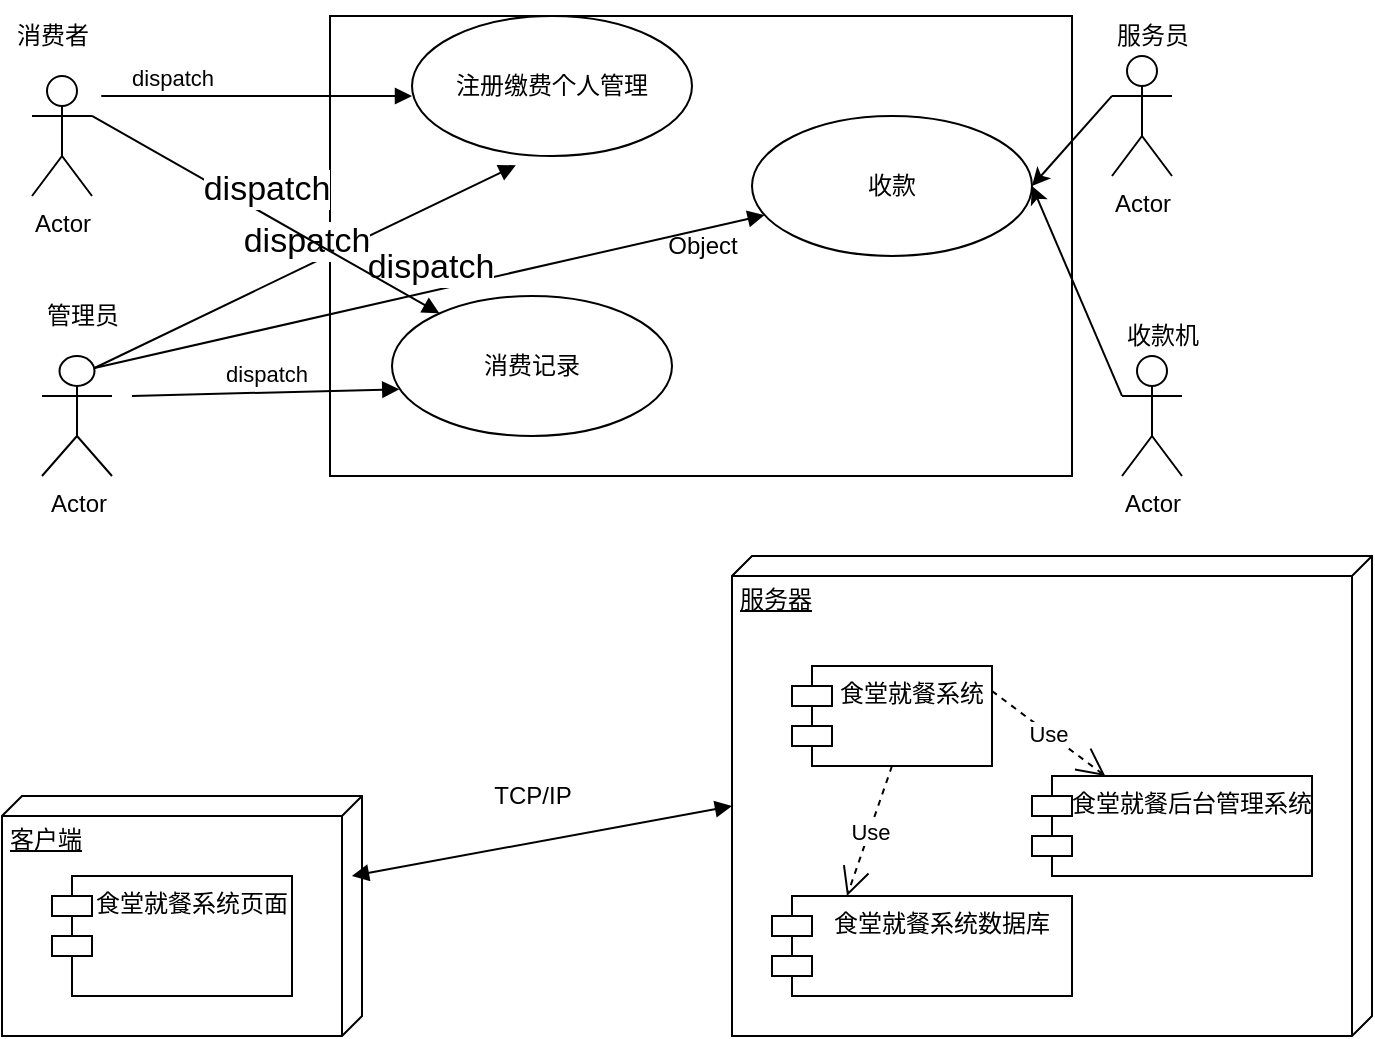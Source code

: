 <mxfile version="13.7.3" type="github">
  <diagram id="bSzh5oT1Ytqrw3l8dtsp" name="Page-1">
    <mxGraphModel dx="1038" dy="548" grid="1" gridSize="15" guides="1" tooltips="1" connect="1" arrows="1" fold="1" page="1" pageScale="1" pageWidth="827" pageHeight="1169" math="0" shadow="0">
      <root>
        <mxCell id="0" />
        <mxCell id="1" parent="0" />
        <mxCell id="PVROPuJ0YmIrGblkBBRp-848" style="edgeStyle=none;rounded=0;orthogonalLoop=1;jettySize=auto;html=1;entryX=0;entryY=0.5;entryDx=0;entryDy=0;fontSize=17;" edge="1" parent="1" source="GBmudXRtbNW1fh8e-D3x-3" target="GBmudXRtbNW1fh8e-D3x-17">
          <mxGeometry relative="1" as="geometry" />
        </mxCell>
        <mxCell id="GBmudXRtbNW1fh8e-D3x-8" value="Actor" style="shape=umlActor;verticalLabelPosition=bottom;verticalAlign=top;html=1;" parent="1" vertex="1">
          <mxGeometry x="145" y="380" width="35" height="60" as="geometry" />
        </mxCell>
        <mxCell id="GBmudXRtbNW1fh8e-D3x-1" value="Actor" style="shape=umlActor;verticalLabelPosition=bottom;verticalAlign=top;html=1;" parent="1" vertex="1">
          <mxGeometry x="140" y="240" width="30" height="60" as="geometry" />
        </mxCell>
        <mxCell id="GBmudXRtbNW1fh8e-D3x-3" value="Object" style="html=1;" parent="1" vertex="1">
          <mxGeometry x="289" y="210" width="371" height="230" as="geometry" />
        </mxCell>
        <mxCell id="GBmudXRtbNW1fh8e-D3x-4" value="消费者" style="text;html=1;resizable=0;autosize=1;align=center;verticalAlign=middle;points=[];fillColor=none;strokeColor=none;rounded=0;" parent="1" vertex="1">
          <mxGeometry x="125" y="210" width="50" height="20" as="geometry" />
        </mxCell>
        <mxCell id="GBmudXRtbNW1fh8e-D3x-21" style="edgeStyle=none;rounded=0;orthogonalLoop=1;jettySize=auto;html=1;exitX=0;exitY=0.333;exitDx=0;exitDy=0;exitPerimeter=0;entryX=1;entryY=0.5;entryDx=0;entryDy=0;" parent="1" source="GBmudXRtbNW1fh8e-D3x-7" target="GBmudXRtbNW1fh8e-D3x-17" edge="1">
          <mxGeometry relative="1" as="geometry" />
        </mxCell>
        <mxCell id="GBmudXRtbNW1fh8e-D3x-7" value="Actor" style="shape=umlActor;verticalLabelPosition=bottom;verticalAlign=top;html=1;" parent="1" vertex="1">
          <mxGeometry x="680" y="230" width="30" height="60" as="geometry" />
        </mxCell>
        <mxCell id="GBmudXRtbNW1fh8e-D3x-9" value="管理员" style="text;html=1;resizable=0;autosize=1;align=center;verticalAlign=middle;points=[];fillColor=none;strokeColor=none;rounded=0;" parent="1" vertex="1">
          <mxGeometry x="140" y="350" width="50" height="20" as="geometry" />
        </mxCell>
        <mxCell id="GBmudXRtbNW1fh8e-D3x-10" value="dispatch" style="html=1;verticalAlign=bottom;endArrow=block;" parent="1" edge="1">
          <mxGeometry width="80" relative="1" as="geometry">
            <mxPoint x="250" y="250" as="sourcePoint" />
            <mxPoint x="330" y="250" as="targetPoint" />
            <Array as="points">
              <mxPoint x="170" y="250" />
            </Array>
          </mxGeometry>
        </mxCell>
        <mxCell id="GBmudXRtbNW1fh8e-D3x-12" value="注册缴费个人管理" style="ellipse;whiteSpace=wrap;html=1;" parent="1" vertex="1">
          <mxGeometry x="330" y="210" width="140" height="70" as="geometry" />
        </mxCell>
        <mxCell id="GBmudXRtbNW1fh8e-D3x-13" value="服务员" style="text;html=1;resizable=0;autosize=1;align=center;verticalAlign=middle;points=[];fillColor=none;strokeColor=none;rounded=0;" parent="1" vertex="1">
          <mxGeometry x="675" y="210" width="50" height="20" as="geometry" />
        </mxCell>
        <mxCell id="GBmudXRtbNW1fh8e-D3x-16" value="消费记录" style="ellipse;whiteSpace=wrap;html=1;" parent="1" vertex="1">
          <mxGeometry x="320" y="350" width="140" height="70" as="geometry" />
        </mxCell>
        <mxCell id="GBmudXRtbNW1fh8e-D3x-17" value="收款" style="ellipse;whiteSpace=wrap;html=1;" parent="1" vertex="1">
          <mxGeometry x="500" y="260" width="140" height="70" as="geometry" />
        </mxCell>
        <mxCell id="GBmudXRtbNW1fh8e-D3x-18" value="dispatch" style="html=1;verticalAlign=bottom;endArrow=block;entryX=0.026;entryY=0.666;entryDx=0;entryDy=0;entryPerimeter=0;" parent="1" target="GBmudXRtbNW1fh8e-D3x-16" edge="1">
          <mxGeometry width="80" relative="1" as="geometry">
            <mxPoint x="190" y="400" as="sourcePoint" />
            <mxPoint x="270" y="400" as="targetPoint" />
          </mxGeometry>
        </mxCell>
        <mxCell id="GBmudXRtbNW1fh8e-D3x-22" style="edgeStyle=none;rounded=0;orthogonalLoop=1;jettySize=auto;html=1;exitX=0;exitY=0.333;exitDx=0;exitDy=0;exitPerimeter=0;entryX=1;entryY=0.5;entryDx=0;entryDy=0;" parent="1" source="GBmudXRtbNW1fh8e-D3x-19" target="GBmudXRtbNW1fh8e-D3x-17" edge="1">
          <mxGeometry relative="1" as="geometry" />
        </mxCell>
        <mxCell id="GBmudXRtbNW1fh8e-D3x-19" value="Actor" style="shape=umlActor;verticalLabelPosition=bottom;verticalAlign=top;html=1;" parent="1" vertex="1">
          <mxGeometry x="685" y="380" width="30" height="60" as="geometry" />
        </mxCell>
        <mxCell id="GBmudXRtbNW1fh8e-D3x-20" value="收款机" style="text;html=1;resizable=0;autosize=1;align=center;verticalAlign=middle;points=[];fillColor=none;strokeColor=none;rounded=0;" parent="1" vertex="1">
          <mxGeometry x="680" y="360" width="50" height="20" as="geometry" />
        </mxCell>
        <mxCell id="PVROPuJ0YmIrGblkBBRp-15" value="客户端" style="verticalAlign=top;align=left;spacingTop=8;spacingLeft=2;spacingRight=12;shape=cube;size=10;direction=south;fontStyle=4;html=1;" vertex="1" parent="1">
          <mxGeometry x="125" y="600" width="180" height="120" as="geometry" />
        </mxCell>
        <mxCell id="PVROPuJ0YmIrGblkBBRp-16" value="服务器" style="verticalAlign=top;align=left;spacingTop=8;spacingLeft=2;spacingRight=12;shape=cube;size=10;direction=south;fontStyle=4;html=1;" vertex="1" parent="1">
          <mxGeometry x="490" y="480" width="320" height="240" as="geometry" />
        </mxCell>
        <mxCell id="PVROPuJ0YmIrGblkBBRp-17" value="食堂就餐系统页面" style="shape=module;align=left;spacingLeft=20;align=center;verticalAlign=top;" vertex="1" parent="1">
          <mxGeometry x="150" y="640" width="120" height="60" as="geometry" />
        </mxCell>
        <mxCell id="PVROPuJ0YmIrGblkBBRp-18" value="食堂就餐系统" style="shape=module;align=left;spacingLeft=20;align=center;verticalAlign=top;" vertex="1" parent="1">
          <mxGeometry x="520" y="535" width="100" height="50" as="geometry" />
        </mxCell>
        <mxCell id="PVROPuJ0YmIrGblkBBRp-19" value="食堂就餐系统数据库" style="shape=module;align=left;spacingLeft=20;align=center;verticalAlign=top;" vertex="1" parent="1">
          <mxGeometry x="510" y="650" width="150" height="50" as="geometry" />
        </mxCell>
        <mxCell id="PVROPuJ0YmIrGblkBBRp-20" value="食堂就餐后台管理系统" style="shape=module;align=left;spacingLeft=20;align=center;verticalAlign=top;" vertex="1" parent="1">
          <mxGeometry x="640" y="590" width="140" height="50" as="geometry" />
        </mxCell>
        <mxCell id="PVROPuJ0YmIrGblkBBRp-24" value="" style="endArrow=block;startArrow=block;endFill=1;startFill=1;html=1;exitX=0.333;exitY=0.028;exitDx=0;exitDy=0;exitPerimeter=0;entryX=0;entryY=0;entryDx=125;entryDy=320;entryPerimeter=0;" edge="1" parent="1" source="PVROPuJ0YmIrGblkBBRp-15" target="PVROPuJ0YmIrGblkBBRp-16">
          <mxGeometry width="160" relative="1" as="geometry">
            <mxPoint x="320" y="640" as="sourcePoint" />
            <mxPoint x="480" y="640" as="targetPoint" />
          </mxGeometry>
        </mxCell>
        <mxCell id="PVROPuJ0YmIrGblkBBRp-25" value="TCP/IP" style="text;html=1;resizable=0;autosize=1;align=center;verticalAlign=middle;points=[];fillColor=none;strokeColor=none;rounded=0;" vertex="1" parent="1">
          <mxGeometry x="365" y="590" width="50" height="20" as="geometry" />
        </mxCell>
        <mxCell id="PVROPuJ0YmIrGblkBBRp-27" value="Use" style="endArrow=open;endSize=12;dashed=1;html=1;exitX=0.5;exitY=1;exitDx=0;exitDy=0;entryX=0.25;entryY=0;entryDx=0;entryDy=0;" edge="1" parent="1" source="PVROPuJ0YmIrGblkBBRp-18" target="PVROPuJ0YmIrGblkBBRp-19">
          <mxGeometry width="160" relative="1" as="geometry">
            <mxPoint x="530" y="630" as="sourcePoint" />
            <mxPoint x="690" y="630" as="targetPoint" />
          </mxGeometry>
        </mxCell>
        <mxCell id="PVROPuJ0YmIrGblkBBRp-28" value="Use" style="endArrow=open;endSize=12;dashed=1;html=1;exitX=1;exitY=0.25;exitDx=0;exitDy=0;" edge="1" parent="1" source="PVROPuJ0YmIrGblkBBRp-18" target="PVROPuJ0YmIrGblkBBRp-20">
          <mxGeometry width="160" relative="1" as="geometry">
            <mxPoint x="615" y="559.5" as="sourcePoint" />
            <mxPoint x="775" y="559.5" as="targetPoint" />
          </mxGeometry>
        </mxCell>
        <mxCell id="PVROPuJ0YmIrGblkBBRp-849" value="dispatch" style="html=1;verticalAlign=bottom;endArrow=block;fontSize=17;exitX=0.75;exitY=0.1;exitDx=0;exitDy=0;exitPerimeter=0;entryX=0.371;entryY=1.066;entryDx=0;entryDy=0;entryPerimeter=0;" edge="1" parent="1" source="GBmudXRtbNW1fh8e-D3x-8" target="GBmudXRtbNW1fh8e-D3x-12">
          <mxGeometry width="80" relative="1" as="geometry">
            <mxPoint x="375" y="240" as="sourcePoint" />
            <mxPoint x="455" y="240" as="targetPoint" />
          </mxGeometry>
        </mxCell>
        <mxCell id="PVROPuJ0YmIrGblkBBRp-851" value="dispatch" style="html=1;verticalAlign=bottom;endArrow=block;fontSize=17;exitX=0.75;exitY=0.1;exitDx=0;exitDy=0;exitPerimeter=0;" edge="1" parent="1" source="GBmudXRtbNW1fh8e-D3x-8" target="GBmudXRtbNW1fh8e-D3x-17">
          <mxGeometry width="80" relative="1" as="geometry">
            <mxPoint x="390" y="300" as="sourcePoint" />
            <mxPoint x="470" y="300" as="targetPoint" />
          </mxGeometry>
        </mxCell>
        <mxCell id="PVROPuJ0YmIrGblkBBRp-852" value="dispatch" style="html=1;verticalAlign=bottom;endArrow=block;fontSize=17;exitX=1;exitY=0.333;exitDx=0;exitDy=0;exitPerimeter=0;" edge="1" parent="1" source="GBmudXRtbNW1fh8e-D3x-1" target="GBmudXRtbNW1fh8e-D3x-16">
          <mxGeometry width="80" relative="1" as="geometry">
            <mxPoint x="175" y="290" as="sourcePoint" />
            <mxPoint x="255" y="290" as="targetPoint" />
          </mxGeometry>
        </mxCell>
      </root>
    </mxGraphModel>
  </diagram>
</mxfile>
